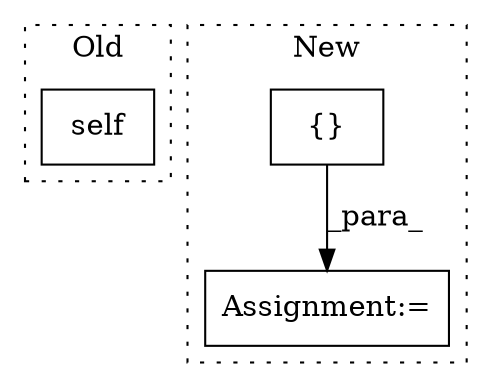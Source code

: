 digraph G {
subgraph cluster0 {
1 [label="self" a="32" s="19075,19087" l="5,1" shape="box"];
label = "Old";
style="dotted";
}
subgraph cluster1 {
2 [label="{}" a="4" s="18986,18997" l="1,1" shape="box"];
3 [label="Assignment:=" a="7" s="19352" l="16" shape="box"];
label = "New";
style="dotted";
}
2 -> 3 [label="_para_"];
}